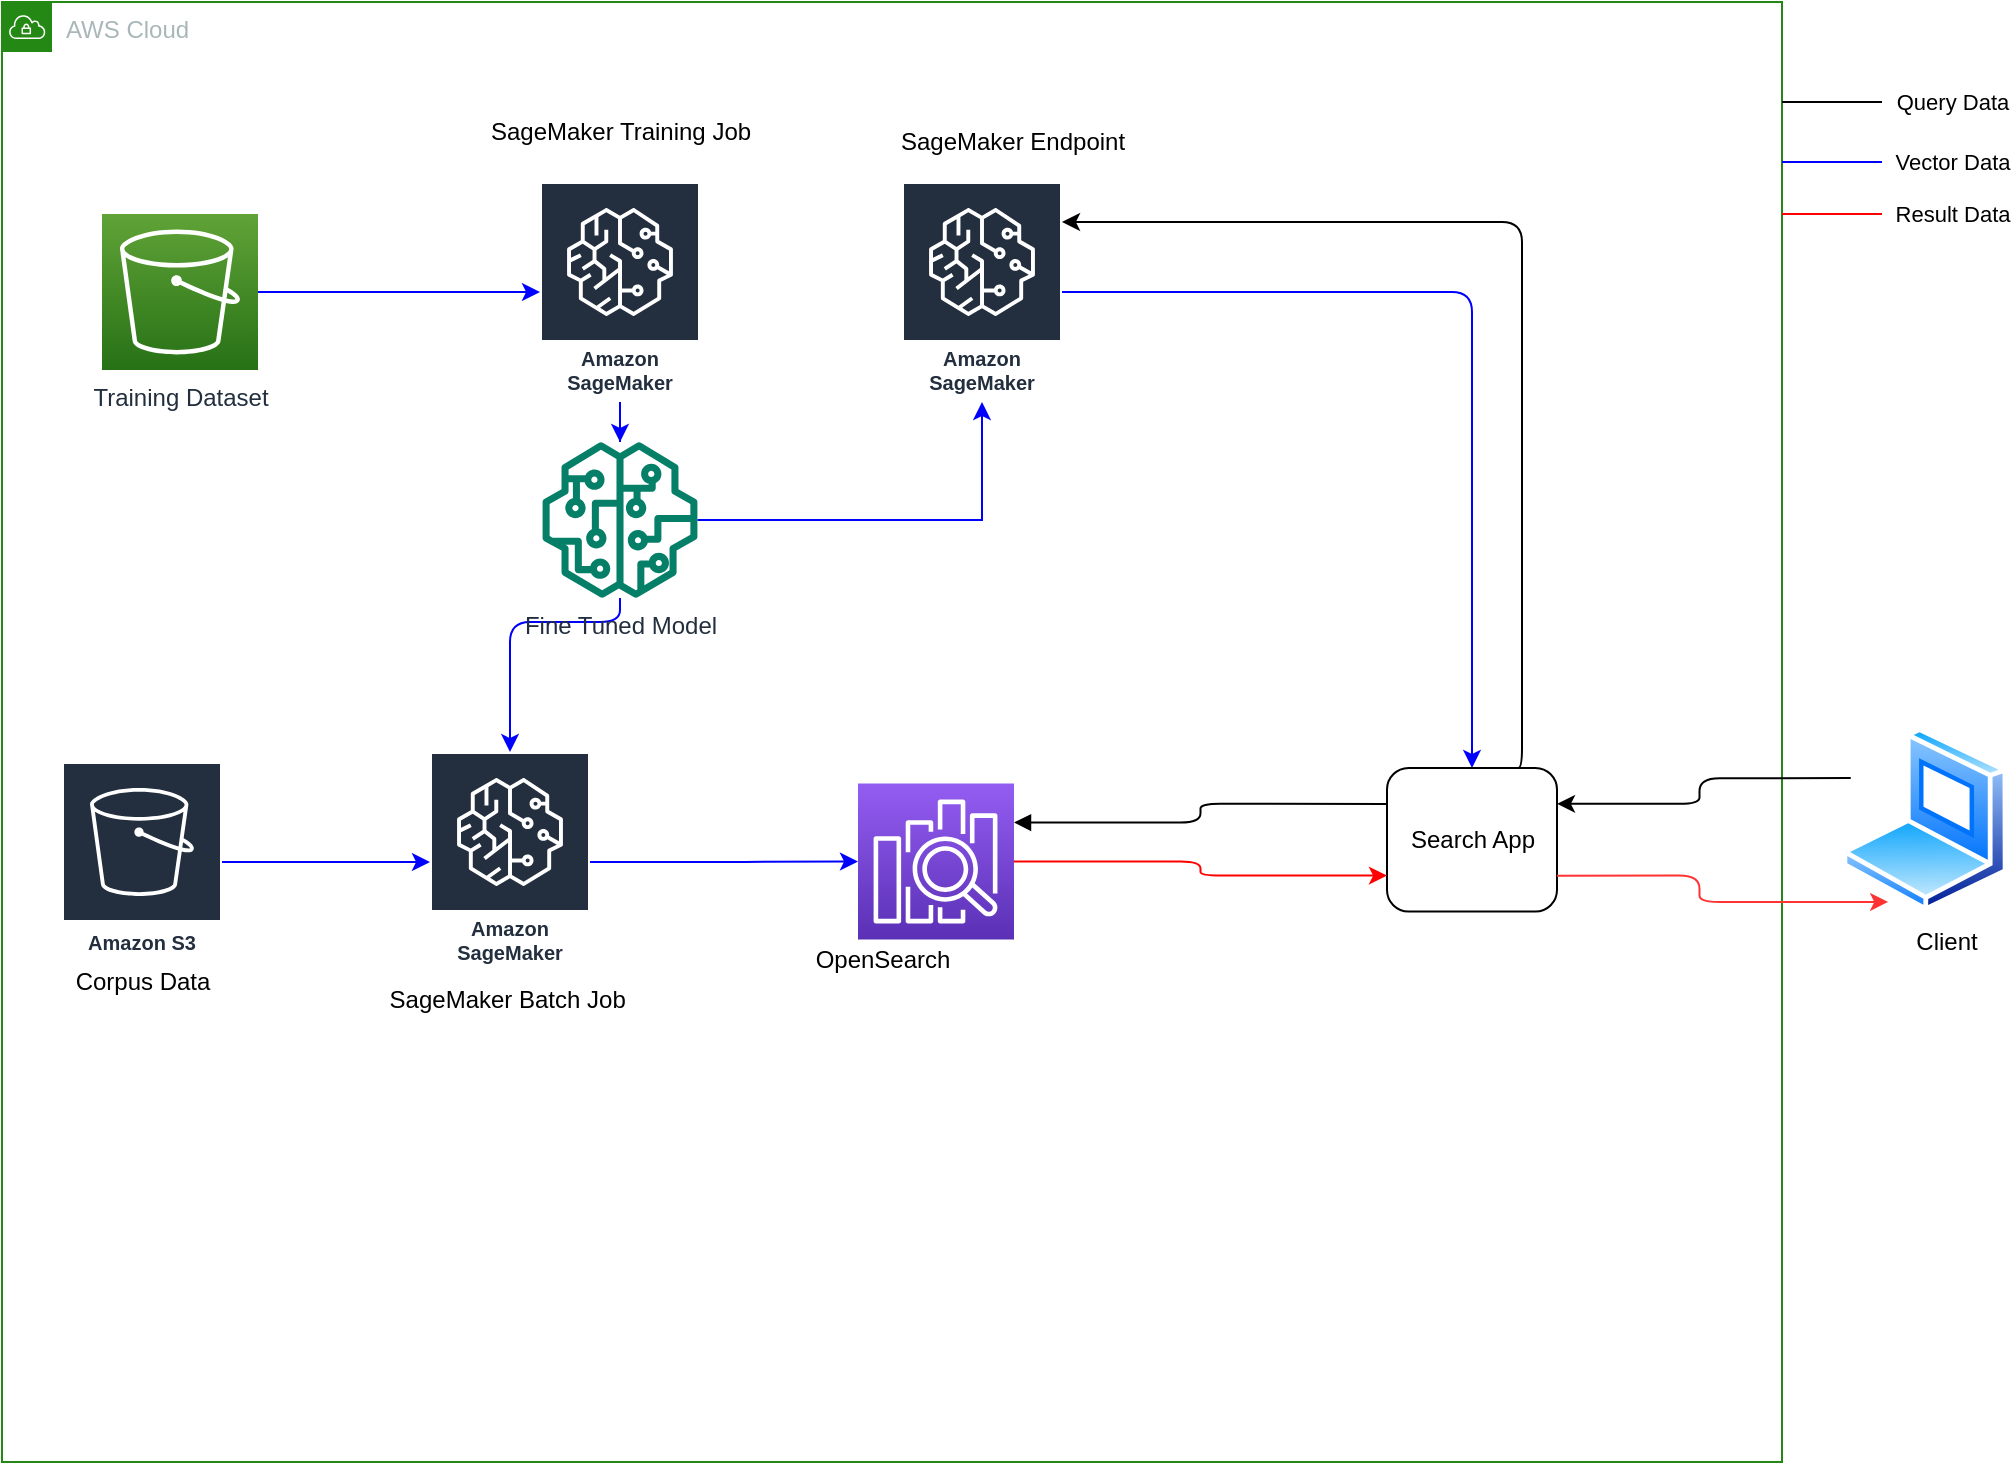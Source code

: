 <mxfile version="20.3.6" type="github">
  <diagram id="LcumRcBRr6USi84tn0P9" name="Page-1">
    <mxGraphModel dx="1042" dy="507" grid="1" gridSize="10" guides="1" tooltips="1" connect="1" arrows="1" fold="1" page="1" pageScale="1" pageWidth="827" pageHeight="1169" math="0" shadow="0">
      <root>
        <mxCell id="0" />
        <mxCell id="1" parent="0" />
        <mxCell id="bTGz799TzCsgq-tL2QBZ-2" value="AWS Cloud" style="points=[[0,0],[0.25,0],[0.5,0],[0.75,0],[1,0],[1,0.25],[1,0.5],[1,0.75],[1,1],[0.75,1],[0.5,1],[0.25,1],[0,1],[0,0.75],[0,0.5],[0,0.25]];outlineConnect=0;gradientColor=none;html=1;whiteSpace=wrap;fontSize=12;fontStyle=0;container=1;pointerEvents=0;collapsible=0;recursiveResize=0;shape=mxgraph.aws4.group;grIcon=mxgraph.aws4.group_vpc;strokeColor=#248814;fillColor=none;verticalAlign=top;align=left;spacingLeft=30;fontColor=#AAB7B8;dashed=0;" parent="1" vertex="1">
          <mxGeometry x="50" y="20" width="890" height="730" as="geometry" />
        </mxCell>
        <mxCell id="POhj-LKM1kwhmbA6X7bR-6" value="" style="edgeStyle=orthogonalEdgeStyle;rounded=0;orthogonalLoop=1;jettySize=auto;html=1;strokeColor=#0000FF;" parent="bTGz799TzCsgq-tL2QBZ-2" source="POhj-LKM1kwhmbA6X7bR-1" target="POhj-LKM1kwhmbA6X7bR-2" edge="1">
          <mxGeometry relative="1" as="geometry" />
        </mxCell>
        <mxCell id="POhj-LKM1kwhmbA6X7bR-1" value="Amazon S3" style="sketch=0;outlineConnect=0;fontColor=#232F3E;gradientColor=none;strokeColor=#ffffff;fillColor=#232F3E;dashed=0;verticalLabelPosition=middle;verticalAlign=bottom;align=center;html=1;whiteSpace=wrap;fontSize=10;fontStyle=1;spacing=3;shape=mxgraph.aws4.productIcon;prIcon=mxgraph.aws4.s3;" parent="bTGz799TzCsgq-tL2QBZ-2" vertex="1">
          <mxGeometry x="30" y="380" width="80" height="100" as="geometry" />
        </mxCell>
        <mxCell id="POhj-LKM1kwhmbA6X7bR-8" style="edgeStyle=orthogonalEdgeStyle;rounded=1;orthogonalLoop=1;jettySize=auto;html=1;strokeColor=#0000FF;entryX=0;entryY=0.5;entryDx=0;entryDy=0;entryPerimeter=0;" parent="bTGz799TzCsgq-tL2QBZ-2" source="POhj-LKM1kwhmbA6X7bR-2" target="V1oselqunodWBxak1BEi-46" edge="1">
          <mxGeometry relative="1" as="geometry">
            <mxPoint x="430" y="335" as="targetPoint" />
          </mxGeometry>
        </mxCell>
        <mxCell id="POhj-LKM1kwhmbA6X7bR-2" value="Amazon SageMaker" style="sketch=0;outlineConnect=0;fontColor=#232F3E;gradientColor=none;strokeColor=#ffffff;fillColor=#232F3E;dashed=0;verticalLabelPosition=middle;verticalAlign=bottom;align=center;html=1;whiteSpace=wrap;fontSize=10;fontStyle=1;spacing=3;shape=mxgraph.aws4.productIcon;prIcon=mxgraph.aws4.sagemaker;" parent="bTGz799TzCsgq-tL2QBZ-2" vertex="1">
          <mxGeometry x="214" y="375" width="80" height="110" as="geometry" />
        </mxCell>
        <mxCell id="POhj-LKM1kwhmbA6X7bR-7" style="edgeStyle=orthogonalEdgeStyle;rounded=1;orthogonalLoop=1;jettySize=auto;html=1;strokeColor=#0000FF;" parent="bTGz799TzCsgq-tL2QBZ-2" source="POhj-LKM1kwhmbA6X7bR-4" target="POhj-LKM1kwhmbA6X7bR-2" edge="1">
          <mxGeometry relative="1" as="geometry">
            <Array as="points">
              <mxPoint x="254" y="310" />
            </Array>
          </mxGeometry>
        </mxCell>
        <mxCell id="RA6L3MBb1GdkjHsxAYYN-1" style="edgeStyle=orthogonalEdgeStyle;rounded=0;orthogonalLoop=1;jettySize=auto;html=1;strokeColor=#0000FF;" parent="bTGz799TzCsgq-tL2QBZ-2" source="POhj-LKM1kwhmbA6X7bR-4" target="POhj-LKM1kwhmbA6X7bR-10" edge="1">
          <mxGeometry relative="1" as="geometry" />
        </mxCell>
        <mxCell id="POhj-LKM1kwhmbA6X7bR-4" value="Fine Tuned Model" style="sketch=0;outlineConnect=0;fontColor=#232F3E;gradientColor=none;fillColor=#067F68;strokeColor=none;dashed=0;verticalLabelPosition=bottom;verticalAlign=top;align=center;html=1;fontSize=12;fontStyle=0;aspect=fixed;pointerEvents=1;shape=mxgraph.aws4.sagemaker_model;" parent="bTGz799TzCsgq-tL2QBZ-2" vertex="1">
          <mxGeometry x="270" y="220" width="78" height="78" as="geometry" />
        </mxCell>
        <mxCell id="POhj-LKM1kwhmbA6X7bR-9" value="SageMaker Batch Job&amp;nbsp;" style="text;html=1;align=center;verticalAlign=middle;resizable=0;points=[];autosize=1;strokeColor=none;fillColor=none;" parent="bTGz799TzCsgq-tL2QBZ-2" vertex="1">
          <mxGeometry x="184" y="488.75" width="140" height="20" as="geometry" />
        </mxCell>
        <mxCell id="POhj-LKM1kwhmbA6X7bR-13" style="edgeStyle=orthogonalEdgeStyle;rounded=1;orthogonalLoop=1;jettySize=auto;html=1;strokeColor=#0000FF;entryX=0.5;entryY=0;entryDx=0;entryDy=0;" parent="bTGz799TzCsgq-tL2QBZ-2" source="POhj-LKM1kwhmbA6X7bR-10" target="V1oselqunodWBxak1BEi-11" edge="1">
          <mxGeometry relative="1" as="geometry">
            <mxPoint x="735" y="200" as="targetPoint" />
            <Array as="points">
              <mxPoint x="735" y="145" />
            </Array>
          </mxGeometry>
        </mxCell>
        <mxCell id="POhj-LKM1kwhmbA6X7bR-10" value="Amazon SageMaker" style="sketch=0;outlineConnect=0;fontColor=#232F3E;gradientColor=none;strokeColor=#ffffff;fillColor=#232F3E;dashed=0;verticalLabelPosition=middle;verticalAlign=bottom;align=center;html=1;whiteSpace=wrap;fontSize=10;fontStyle=1;spacing=3;shape=mxgraph.aws4.productIcon;prIcon=mxgraph.aws4.sagemaker;" parent="bTGz799TzCsgq-tL2QBZ-2" vertex="1">
          <mxGeometry x="450" y="90" width="80" height="110" as="geometry" />
        </mxCell>
        <mxCell id="POhj-LKM1kwhmbA6X7bR-12" value="SageMaker Endpoint" style="text;html=1;align=center;verticalAlign=middle;resizable=0;points=[];autosize=1;strokeColor=none;fillColor=none;" parent="bTGz799TzCsgq-tL2QBZ-2" vertex="1">
          <mxGeometry x="440" y="60" width="130" height="20" as="geometry" />
        </mxCell>
        <mxCell id="V1oselqunodWBxak1BEi-36" style="edgeStyle=orthogonalEdgeStyle;rounded=1;orthogonalLoop=1;jettySize=auto;html=1;exitX=0.75;exitY=0;exitDx=0;exitDy=0;" parent="bTGz799TzCsgq-tL2QBZ-2" source="V1oselqunodWBxak1BEi-11" target="POhj-LKM1kwhmbA6X7bR-10" edge="1">
          <mxGeometry relative="1" as="geometry">
            <Array as="points">
              <mxPoint x="760" y="383" />
              <mxPoint x="760" y="110" />
            </Array>
            <mxPoint x="760" y="200" as="sourcePoint" />
          </mxGeometry>
        </mxCell>
        <mxCell id="V1oselqunodWBxak1BEi-11" value="Search App" style="rounded=1;whiteSpace=wrap;html=1;" parent="bTGz799TzCsgq-tL2QBZ-2" vertex="1">
          <mxGeometry x="692.5" y="383" width="85" height="71.75" as="geometry" />
        </mxCell>
        <mxCell id="V1oselqunodWBxak1BEi-24" value="Corpus Data" style="text;html=1;align=center;verticalAlign=middle;resizable=0;points=[];autosize=1;strokeColor=none;fillColor=none;" parent="bTGz799TzCsgq-tL2QBZ-2" vertex="1">
          <mxGeometry x="30" y="480" width="80" height="20" as="geometry" />
        </mxCell>
        <mxCell id="a8oAyU4Jj5P3xdTLZoO_-1" style="edgeStyle=orthogonalEdgeStyle;rounded=1;orthogonalLoop=1;jettySize=auto;html=1;entryX=0;entryY=0.75;entryDx=0;entryDy=0;strokeColor=#FF0000;" parent="bTGz799TzCsgq-tL2QBZ-2" source="V1oselqunodWBxak1BEi-46" target="V1oselqunodWBxak1BEi-11" edge="1">
          <mxGeometry relative="1" as="geometry" />
        </mxCell>
        <mxCell id="V1oselqunodWBxak1BEi-46" value="" style="sketch=0;points=[[0,0,0],[0.25,0,0],[0.5,0,0],[0.75,0,0],[1,0,0],[0,1,0],[0.25,1,0],[0.5,1,0],[0.75,1,0],[1,1,0],[0,0.25,0],[0,0.5,0],[0,0.75,0],[1,0.25,0],[1,0.5,0],[1,0.75,0]];outlineConnect=0;fontColor=#232F3E;gradientColor=#945DF2;gradientDirection=north;fillColor=#5A30B5;strokeColor=#ffffff;dashed=0;verticalLabelPosition=bottom;verticalAlign=top;align=center;html=1;fontSize=12;fontStyle=0;aspect=fixed;shape=mxgraph.aws4.resourceIcon;resIcon=mxgraph.aws4.elasticsearch_service;" parent="bTGz799TzCsgq-tL2QBZ-2" vertex="1">
          <mxGeometry x="428" y="390.75" width="78" height="78" as="geometry" />
        </mxCell>
        <mxCell id="V1oselqunodWBxak1BEi-50" value="" style="edgeStyle=orthogonalEdgeStyle;html=1;endArrow=none;elbow=vertical;startArrow=block;startFill=1;strokeColor=#000000;rounded=1;entryX=0;entryY=0.25;entryDx=0;entryDy=0;exitX=1;exitY=0.25;exitDx=0;exitDy=0;exitPerimeter=0;" parent="bTGz799TzCsgq-tL2QBZ-2" source="V1oselqunodWBxak1BEi-46" target="V1oselqunodWBxak1BEi-11" edge="1">
          <mxGeometry width="100" relative="1" as="geometry">
            <mxPoint x="460" y="260" as="sourcePoint" />
            <mxPoint x="560" y="260" as="targetPoint" />
          </mxGeometry>
        </mxCell>
        <mxCell id="RA6L3MBb1GdkjHsxAYYN-5" style="edgeStyle=orthogonalEdgeStyle;rounded=0;orthogonalLoop=1;jettySize=auto;html=1;strokeColor=#0000FF;" parent="bTGz799TzCsgq-tL2QBZ-2" source="RA6L3MBb1GdkjHsxAYYN-2" target="POhj-LKM1kwhmbA6X7bR-4" edge="1">
          <mxGeometry relative="1" as="geometry" />
        </mxCell>
        <mxCell id="RA6L3MBb1GdkjHsxAYYN-2" value="Amazon SageMaker" style="sketch=0;outlineConnect=0;fontColor=#232F3E;gradientColor=none;strokeColor=#ffffff;fillColor=#232F3E;dashed=0;verticalLabelPosition=middle;verticalAlign=bottom;align=center;html=1;whiteSpace=wrap;fontSize=10;fontStyle=1;spacing=3;shape=mxgraph.aws4.productIcon;prIcon=mxgraph.aws4.sagemaker;" parent="bTGz799TzCsgq-tL2QBZ-2" vertex="1">
          <mxGeometry x="269" y="90" width="80" height="110" as="geometry" />
        </mxCell>
        <mxCell id="RA6L3MBb1GdkjHsxAYYN-3" value="SageMaker Training Job" style="text;html=1;align=center;verticalAlign=middle;resizable=0;points=[];autosize=1;strokeColor=none;fillColor=none;" parent="bTGz799TzCsgq-tL2QBZ-2" vertex="1">
          <mxGeometry x="234" y="50" width="150" height="30" as="geometry" />
        </mxCell>
        <mxCell id="RA6L3MBb1GdkjHsxAYYN-7" style="edgeStyle=orthogonalEdgeStyle;rounded=0;orthogonalLoop=1;jettySize=auto;html=1;strokeColor=#0000FF;" parent="bTGz799TzCsgq-tL2QBZ-2" source="RA6L3MBb1GdkjHsxAYYN-6" target="RA6L3MBb1GdkjHsxAYYN-2" edge="1">
          <mxGeometry relative="1" as="geometry" />
        </mxCell>
        <mxCell id="RA6L3MBb1GdkjHsxAYYN-6" value="Training Dataset" style="sketch=0;points=[[0,0,0],[0.25,0,0],[0.5,0,0],[0.75,0,0],[1,0,0],[0,1,0],[0.25,1,0],[0.5,1,0],[0.75,1,0],[1,1,0],[0,0.25,0],[0,0.5,0],[0,0.75,0],[1,0.25,0],[1,0.5,0],[1,0.75,0]];outlineConnect=0;fontColor=#232F3E;gradientColor=#60A337;gradientDirection=north;fillColor=#277116;strokeColor=#ffffff;dashed=0;verticalLabelPosition=bottom;verticalAlign=top;align=center;html=1;fontSize=12;fontStyle=0;aspect=fixed;shape=mxgraph.aws4.resourceIcon;resIcon=mxgraph.aws4.s3;" parent="bTGz799TzCsgq-tL2QBZ-2" vertex="1">
          <mxGeometry x="50" y="106" width="78" height="78" as="geometry" />
        </mxCell>
        <mxCell id="AnhF55gEWhIPYelOIDim-3" style="edgeStyle=orthogonalEdgeStyle;rounded=1;orthogonalLoop=1;jettySize=auto;html=1;entryX=1;entryY=0.25;entryDx=0;entryDy=0;exitX=0;exitY=0.25;exitDx=0;exitDy=0;" parent="1" source="V1oselqunodWBxak1BEi-6" target="V1oselqunodWBxak1BEi-11" edge="1">
          <mxGeometry relative="1" as="geometry" />
        </mxCell>
        <mxCell id="V1oselqunodWBxak1BEi-6" value="" style="aspect=fixed;perimeter=ellipsePerimeter;html=1;align=center;shadow=0;dashed=0;spacingTop=3;image;image=img/lib/active_directory/laptop_client.svg;" parent="1" vertex="1">
          <mxGeometry x="970" y="382.53" width="83" height="92.22" as="geometry" />
        </mxCell>
        <mxCell id="V1oselqunodWBxak1BEi-20" value="Client" style="text;html=1;align=center;verticalAlign=middle;resizable=0;points=[];autosize=1;strokeColor=none;fillColor=none;" parent="1" vertex="1">
          <mxGeometry x="996.5" y="480" width="50" height="20" as="geometry" />
        </mxCell>
        <mxCell id="V1oselqunodWBxak1BEi-54" value="" style="endArrow=none;html=1;rounded=1;strokeColor=#000000;" parent="1" edge="1">
          <mxGeometry width="50" height="50" relative="1" as="geometry">
            <mxPoint x="940" y="70" as="sourcePoint" />
            <mxPoint x="990" y="70" as="targetPoint" />
          </mxGeometry>
        </mxCell>
        <mxCell id="V1oselqunodWBxak1BEi-56" value="Query Data" style="edgeLabel;html=1;align=center;verticalAlign=middle;resizable=0;points=[];" parent="V1oselqunodWBxak1BEi-54" vertex="1" connectable="0">
          <mxGeometry x="0.12" relative="1" as="geometry">
            <mxPoint x="57" as="offset" />
          </mxGeometry>
        </mxCell>
        <mxCell id="V1oselqunodWBxak1BEi-57" value="" style="endArrow=none;html=1;rounded=1;strokeColor=#0000FF;" parent="1" edge="1">
          <mxGeometry width="50" height="50" relative="1" as="geometry">
            <mxPoint x="940" y="100" as="sourcePoint" />
            <mxPoint x="990" y="100" as="targetPoint" />
          </mxGeometry>
        </mxCell>
        <mxCell id="V1oselqunodWBxak1BEi-58" value="Vector Data" style="edgeLabel;html=1;align=center;verticalAlign=middle;resizable=0;points=[];" parent="V1oselqunodWBxak1BEi-57" vertex="1" connectable="0">
          <mxGeometry x="0.12" relative="1" as="geometry">
            <mxPoint x="57" as="offset" />
          </mxGeometry>
        </mxCell>
        <mxCell id="AnhF55gEWhIPYelOIDim-1" value="OpenSearch" style="text;html=1;align=center;verticalAlign=middle;resizable=0;points=[];autosize=1;strokeColor=none;fillColor=none;" parent="1" vertex="1">
          <mxGeometry x="450" y="488.75" width="80" height="20" as="geometry" />
        </mxCell>
        <mxCell id="AnhF55gEWhIPYelOIDim-2" style="edgeStyle=orthogonalEdgeStyle;rounded=1;orthogonalLoop=1;jettySize=auto;html=1;exitX=1;exitY=0.75;exitDx=0;exitDy=0;entryX=0.25;entryY=1;entryDx=0;entryDy=0;strokeColor=#FF3333;" parent="1" source="V1oselqunodWBxak1BEi-11" target="V1oselqunodWBxak1BEi-6" edge="1">
          <mxGeometry relative="1" as="geometry" />
        </mxCell>
        <mxCell id="zP5R7ZGuwA07F9I-d-Pe-1" value="" style="endArrow=none;html=1;rounded=1;strokeColor=#FF0000;" edge="1" parent="1">
          <mxGeometry width="50" height="50" relative="1" as="geometry">
            <mxPoint x="940" y="126" as="sourcePoint" />
            <mxPoint x="990" y="126" as="targetPoint" />
          </mxGeometry>
        </mxCell>
        <mxCell id="zP5R7ZGuwA07F9I-d-Pe-2" value="Result Data" style="edgeLabel;html=1;align=center;verticalAlign=middle;resizable=0;points=[];" vertex="1" connectable="0" parent="zP5R7ZGuwA07F9I-d-Pe-1">
          <mxGeometry x="0.12" relative="1" as="geometry">
            <mxPoint x="57" as="offset" />
          </mxGeometry>
        </mxCell>
      </root>
    </mxGraphModel>
  </diagram>
</mxfile>
